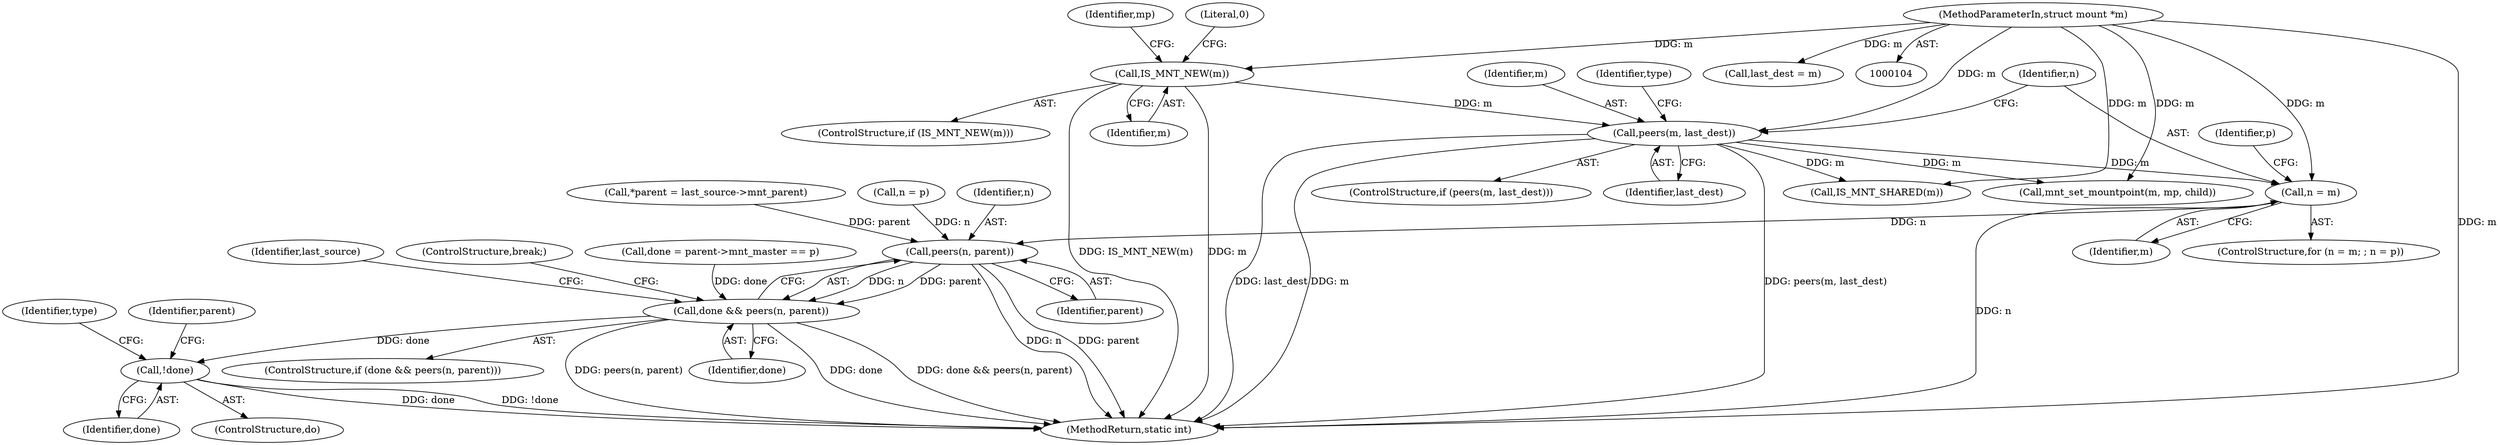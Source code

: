 digraph "0_linux_d29216842a85c7970c536108e093963f02714498_5@pointer" {
"1000141" [label="(Call,n = m)"];
"1000128" [label="(Call,peers(m, last_dest))"];
"1000110" [label="(Call,IS_MNT_NEW(m))"];
"1000105" [label="(MethodParameterIn,struct mount *m)"];
"1000184" [label="(Call,peers(n, parent))"];
"1000182" [label="(Call,done && peers(n, parent))"];
"1000193" [label="(Call,!done)"];
"1000105" [label="(MethodParameterIn,struct mount *m)"];
"1000129" [label="(Identifier,m)"];
"1000189" [label="(Identifier,last_source)"];
"1000161" [label="(ControlStructure,do)"];
"1000238" [label="(Call,mnt_set_mountpoint(m, mp, child))"];
"1000143" [label="(Identifier,m)"];
"1000186" [label="(Identifier,parent)"];
"1000273" [label="(MethodReturn,static int)"];
"1000164" [label="(Call,*parent = last_source->mnt_parent)"];
"1000128" [label="(Call,peers(m, last_dest))"];
"1000182" [label="(Call,done && peers(n, parent))"];
"1000133" [label="(Identifier,type)"];
"1000187" [label="(ControlStructure,break;)"];
"1000196" [label="(Identifier,type)"];
"1000142" [label="(Identifier,n)"];
"1000144" [label="(Call,n = p)"];
"1000174" [label="(Call,done = parent->mnt_master == p)"];
"1000165" [label="(Identifier,parent)"];
"1000141" [label="(Call,n = m)"];
"1000194" [label="(Identifier,done)"];
"1000184" [label="(Call,peers(n, parent))"];
"1000110" [label="(Call,IS_MNT_NEW(m))"];
"1000183" [label="(Identifier,done)"];
"1000111" [label="(Identifier,m)"];
"1000181" [label="(ControlStructure,if (done && peers(n, parent)))"];
"1000140" [label="(ControlStructure,for (n = m; ; n = p))"];
"1000185" [label="(Identifier,n)"];
"1000242" [label="(Call,last_dest = m)"];
"1000149" [label="(Identifier,p)"];
"1000199" [label="(Call,IS_MNT_SHARED(m))"];
"1000109" [label="(ControlStructure,if (IS_MNT_NEW(m)))"];
"1000193" [label="(Call,!done)"];
"1000118" [label="(Identifier,mp)"];
"1000127" [label="(ControlStructure,if (peers(m, last_dest)))"];
"1000113" [label="(Literal,0)"];
"1000130" [label="(Identifier,last_dest)"];
"1000141" -> "1000140"  [label="AST: "];
"1000141" -> "1000143"  [label="CFG: "];
"1000142" -> "1000141"  [label="AST: "];
"1000143" -> "1000141"  [label="AST: "];
"1000149" -> "1000141"  [label="CFG: "];
"1000141" -> "1000273"  [label="DDG: n"];
"1000128" -> "1000141"  [label="DDG: m"];
"1000105" -> "1000141"  [label="DDG: m"];
"1000141" -> "1000184"  [label="DDG: n"];
"1000128" -> "1000127"  [label="AST: "];
"1000128" -> "1000130"  [label="CFG: "];
"1000129" -> "1000128"  [label="AST: "];
"1000130" -> "1000128"  [label="AST: "];
"1000133" -> "1000128"  [label="CFG: "];
"1000142" -> "1000128"  [label="CFG: "];
"1000128" -> "1000273"  [label="DDG: last_dest"];
"1000128" -> "1000273"  [label="DDG: m"];
"1000128" -> "1000273"  [label="DDG: peers(m, last_dest)"];
"1000110" -> "1000128"  [label="DDG: m"];
"1000105" -> "1000128"  [label="DDG: m"];
"1000128" -> "1000199"  [label="DDG: m"];
"1000128" -> "1000238"  [label="DDG: m"];
"1000110" -> "1000109"  [label="AST: "];
"1000110" -> "1000111"  [label="CFG: "];
"1000111" -> "1000110"  [label="AST: "];
"1000113" -> "1000110"  [label="CFG: "];
"1000118" -> "1000110"  [label="CFG: "];
"1000110" -> "1000273"  [label="DDG: IS_MNT_NEW(m)"];
"1000110" -> "1000273"  [label="DDG: m"];
"1000105" -> "1000110"  [label="DDG: m"];
"1000105" -> "1000104"  [label="AST: "];
"1000105" -> "1000273"  [label="DDG: m"];
"1000105" -> "1000199"  [label="DDG: m"];
"1000105" -> "1000238"  [label="DDG: m"];
"1000105" -> "1000242"  [label="DDG: m"];
"1000184" -> "1000182"  [label="AST: "];
"1000184" -> "1000186"  [label="CFG: "];
"1000185" -> "1000184"  [label="AST: "];
"1000186" -> "1000184"  [label="AST: "];
"1000182" -> "1000184"  [label="CFG: "];
"1000184" -> "1000273"  [label="DDG: n"];
"1000184" -> "1000273"  [label="DDG: parent"];
"1000184" -> "1000182"  [label="DDG: n"];
"1000184" -> "1000182"  [label="DDG: parent"];
"1000144" -> "1000184"  [label="DDG: n"];
"1000164" -> "1000184"  [label="DDG: parent"];
"1000182" -> "1000181"  [label="AST: "];
"1000182" -> "1000183"  [label="CFG: "];
"1000183" -> "1000182"  [label="AST: "];
"1000187" -> "1000182"  [label="CFG: "];
"1000189" -> "1000182"  [label="CFG: "];
"1000182" -> "1000273"  [label="DDG: done && peers(n, parent)"];
"1000182" -> "1000273"  [label="DDG: peers(n, parent)"];
"1000182" -> "1000273"  [label="DDG: done"];
"1000174" -> "1000182"  [label="DDG: done"];
"1000182" -> "1000193"  [label="DDG: done"];
"1000193" -> "1000161"  [label="AST: "];
"1000193" -> "1000194"  [label="CFG: "];
"1000194" -> "1000193"  [label="AST: "];
"1000165" -> "1000193"  [label="CFG: "];
"1000196" -> "1000193"  [label="CFG: "];
"1000193" -> "1000273"  [label="DDG: done"];
"1000193" -> "1000273"  [label="DDG: !done"];
}
